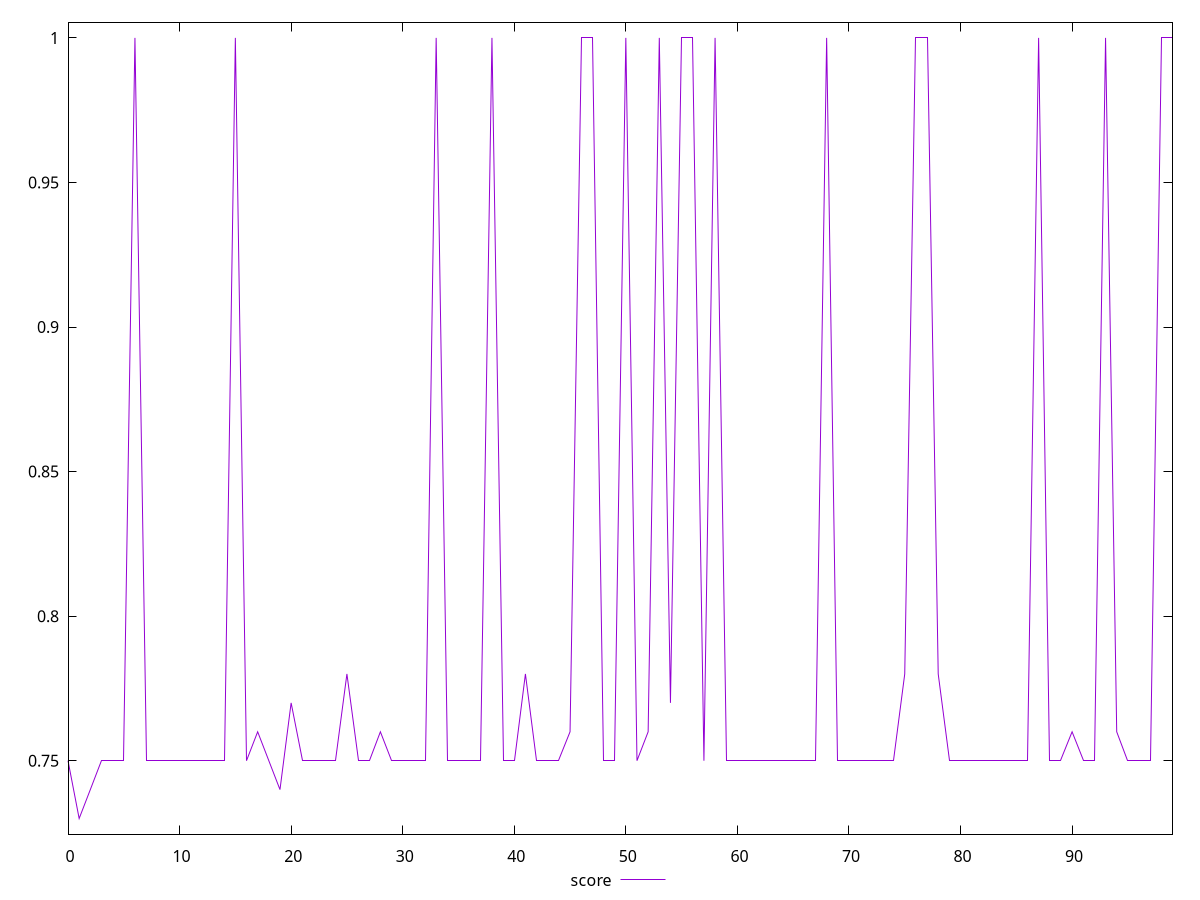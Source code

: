 reset

$score <<EOF
0 0.75
1 0.73
2 0.74
3 0.75
4 0.75
5 0.75
6 1
7 0.75
8 0.75
9 0.75
10 0.75
11 0.75
12 0.75
13 0.75
14 0.75
15 1
16 0.75
17 0.76
18 0.75
19 0.74
20 0.77
21 0.75
22 0.75
23 0.75
24 0.75
25 0.78
26 0.75
27 0.75
28 0.76
29 0.75
30 0.75
31 0.75
32 0.75
33 1
34 0.75
35 0.75
36 0.75
37 0.75
38 1
39 0.75
40 0.75
41 0.78
42 0.75
43 0.75
44 0.75
45 0.76
46 1
47 1
48 0.75
49 0.75
50 1
51 0.75
52 0.76
53 1
54 0.77
55 1
56 1
57 0.75
58 1
59 0.75
60 0.75
61 0.75
62 0.75
63 0.75
64 0.75
65 0.75
66 0.75
67 0.75
68 1
69 0.75
70 0.75
71 0.75
72 0.75
73 0.75
74 0.75
75 0.78
76 1
77 1
78 0.78
79 0.75
80 0.75
81 0.75
82 0.75
83 0.75
84 0.75
85 0.75
86 0.75
87 1
88 0.75
89 0.75
90 0.76
91 0.75
92 0.75
93 1
94 0.76
95 0.75
96 0.75
97 0.75
98 1
99 1
EOF

set key outside below
set xrange [0:99]
set yrange [0.7246:1.0054]
set trange [0.7246:1.0054]
set terminal svg size 640, 500 enhanced background rgb 'white'
set output "report_00026_2021-02-22T21:38:55.199Z/uses-rel-preconnect/samples/pages/score/values.svg"

plot $score title "score" with line

reset
